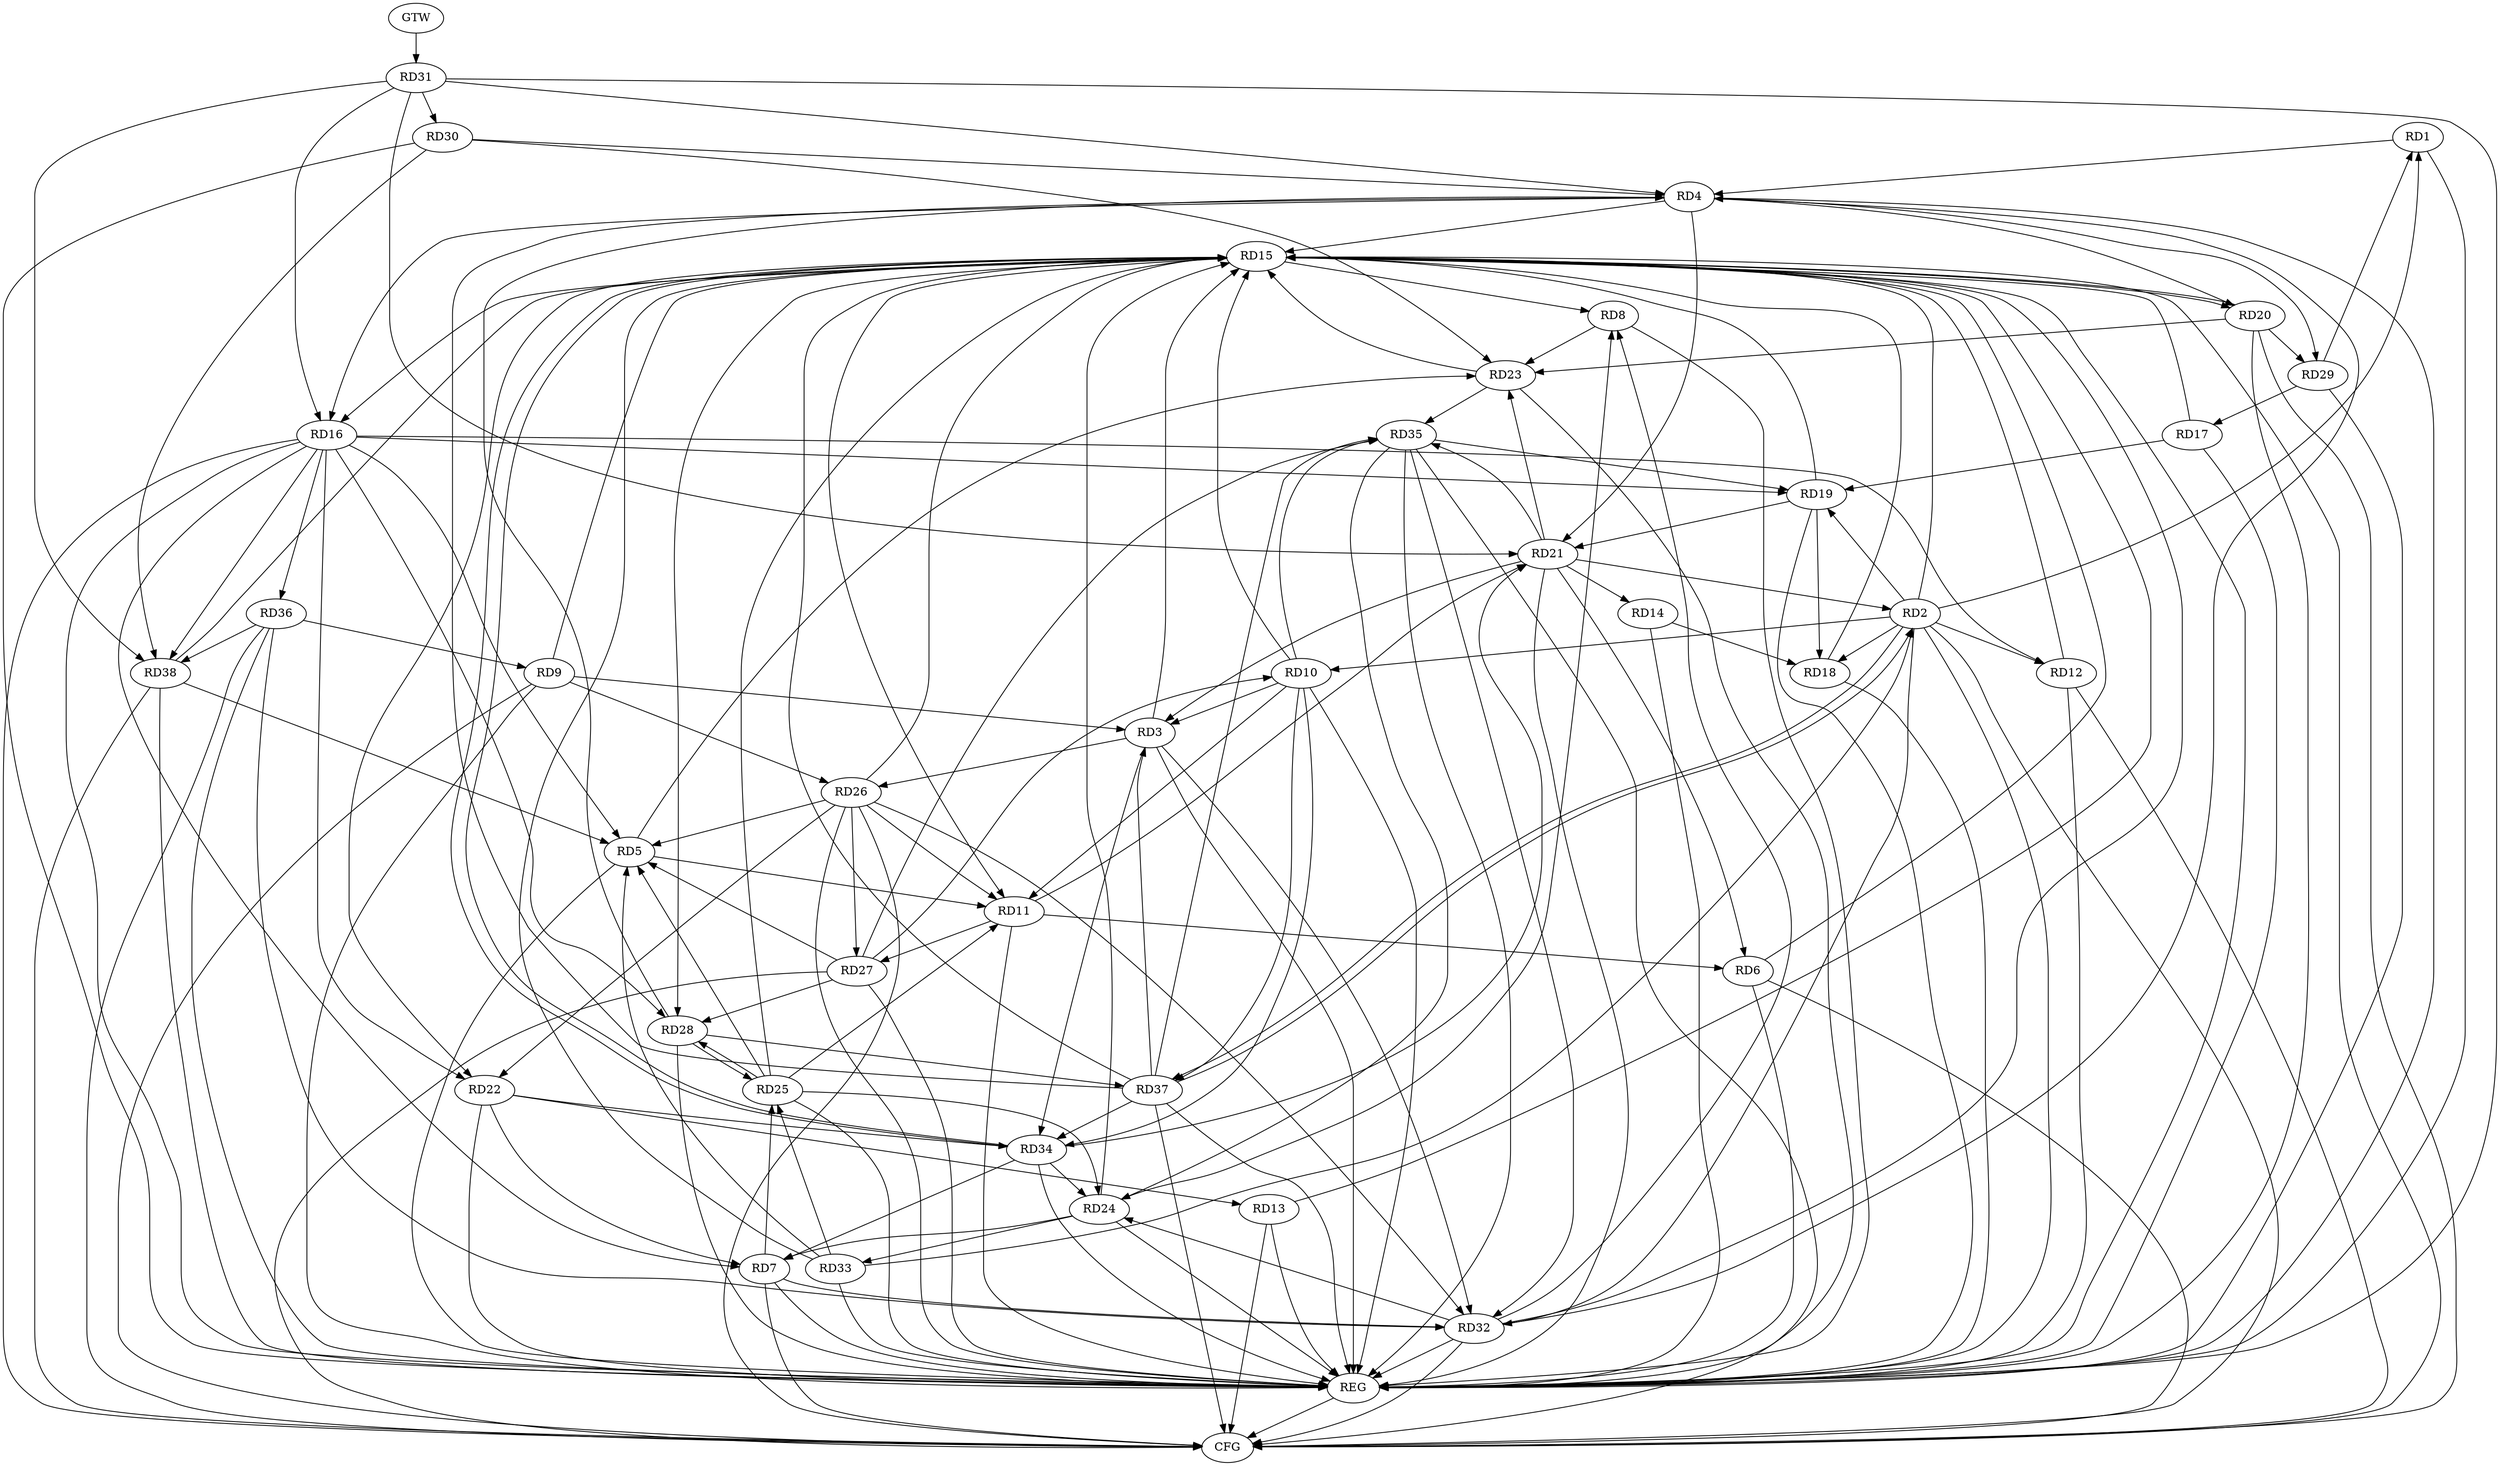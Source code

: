strict digraph G {
  RD1 [ label="RD1" ];
  RD2 [ label="RD2" ];
  RD3 [ label="RD3" ];
  RD4 [ label="RD4" ];
  RD5 [ label="RD5" ];
  RD6 [ label="RD6" ];
  RD7 [ label="RD7" ];
  RD8 [ label="RD8" ];
  RD9 [ label="RD9" ];
  RD10 [ label="RD10" ];
  RD11 [ label="RD11" ];
  RD12 [ label="RD12" ];
  RD13 [ label="RD13" ];
  RD14 [ label="RD14" ];
  RD15 [ label="RD15" ];
  RD16 [ label="RD16" ];
  RD17 [ label="RD17" ];
  RD18 [ label="RD18" ];
  RD19 [ label="RD19" ];
  RD20 [ label="RD20" ];
  RD21 [ label="RD21" ];
  RD22 [ label="RD22" ];
  RD23 [ label="RD23" ];
  RD24 [ label="RD24" ];
  RD25 [ label="RD25" ];
  RD26 [ label="RD26" ];
  RD27 [ label="RD27" ];
  RD28 [ label="RD28" ];
  RD29 [ label="RD29" ];
  RD30 [ label="RD30" ];
  RD31 [ label="RD31" ];
  RD32 [ label="RD32" ];
  RD33 [ label="RD33" ];
  RD34 [ label="RD34" ];
  RD35 [ label="RD35" ];
  RD36 [ label="RD36" ];
  RD37 [ label="RD37" ];
  RD38 [ label="RD38" ];
  GTW [ label="GTW" ];
  REG [ label="REG" ];
  CFG [ label="CFG" ];
  RD2 -> RD1;
  RD1 -> RD4;
  RD29 -> RD1;
  RD2 -> RD10;
  RD2 -> RD12;
  RD2 -> RD15;
  RD2 -> RD18;
  RD2 -> RD19;
  RD21 -> RD2;
  RD2 -> RD32;
  RD33 -> RD2;
  RD2 -> RD37;
  RD37 -> RD2;
  RD9 -> RD3;
  RD10 -> RD3;
  RD21 -> RD3;
  RD3 -> RD26;
  RD3 -> RD32;
  RD3 -> RD34;
  RD37 -> RD3;
  RD4 -> RD16;
  RD4 -> RD20;
  RD4 -> RD21;
  RD28 -> RD4;
  RD4 -> RD29;
  RD30 -> RD4;
  RD31 -> RD4;
  RD32 -> RD4;
  RD37 -> RD4;
  RD5 -> RD11;
  RD16 -> RD5;
  RD5 -> RD23;
  RD25 -> RD5;
  RD26 -> RD5;
  RD27 -> RD5;
  RD33 -> RD5;
  RD38 -> RD5;
  RD11 -> RD6;
  RD21 -> RD6;
  RD16 -> RD7;
  RD22 -> RD7;
  RD24 -> RD7;
  RD7 -> RD25;
  RD7 -> RD32;
  RD34 -> RD7;
  RD15 -> RD8;
  RD8 -> RD23;
  RD24 -> RD8;
  RD32 -> RD8;
  RD9 -> RD26;
  RD36 -> RD9;
  RD10 -> RD11;
  RD10 -> RD15;
  RD27 -> RD10;
  RD10 -> RD34;
  RD10 -> RD35;
  RD10 -> RD37;
  RD15 -> RD11;
  RD11 -> RD21;
  RD25 -> RD11;
  RD26 -> RD11;
  RD11 -> RD27;
  RD16 -> RD12;
  RD22 -> RD13;
  RD14 -> RD18;
  RD21 -> RD14;
  RD15 -> RD16;
  RD15 -> RD20;
  RD20 -> RD15;
  RD15 -> RD22;
  RD23 -> RD15;
  RD25 -> RD15;
  RD26 -> RD15;
  RD15 -> RD28;
  RD15 -> RD34;
  RD34 -> RD15;
  RD37 -> RD15;
  RD16 -> RD19;
  RD16 -> RD22;
  RD16 -> RD28;
  RD31 -> RD16;
  RD16 -> RD36;
  RD16 -> RD38;
  RD17 -> RD19;
  RD29 -> RD17;
  RD19 -> RD18;
  RD19 -> RD21;
  RD35 -> RD19;
  RD20 -> RD23;
  RD20 -> RD29;
  RD21 -> RD23;
  RD31 -> RD21;
  RD34 -> RD21;
  RD21 -> RD35;
  RD26 -> RD22;
  RD22 -> RD34;
  RD30 -> RD23;
  RD23 -> RD35;
  RD25 -> RD24;
  RD32 -> RD24;
  RD24 -> RD33;
  RD34 -> RD24;
  RD35 -> RD24;
  RD25 -> RD28;
  RD28 -> RD25;
  RD33 -> RD25;
  RD26 -> RD27;
  RD26 -> RD32;
  RD27 -> RD28;
  RD27 -> RD35;
  RD28 -> RD37;
  RD31 -> RD30;
  RD30 -> RD38;
  RD31 -> RD38;
  RD35 -> RD32;
  RD36 -> RD32;
  RD37 -> RD34;
  RD37 -> RD35;
  RD36 -> RD38;
  GTW -> RD31;
  RD1 -> REG;
  RD2 -> REG;
  RD3 -> REG;
  RD4 -> REG;
  RD5 -> REG;
  RD6 -> REG;
  RD7 -> REG;
  RD8 -> REG;
  RD9 -> REG;
  RD10 -> REG;
  RD11 -> REG;
  RD12 -> REG;
  RD13 -> REG;
  RD14 -> REG;
  RD15 -> REG;
  RD16 -> REG;
  RD17 -> REG;
  RD18 -> REG;
  RD19 -> REG;
  RD20 -> REG;
  RD21 -> REG;
  RD22 -> REG;
  RD23 -> REG;
  RD24 -> REG;
  RD25 -> REG;
  RD26 -> REG;
  RD27 -> REG;
  RD28 -> REG;
  RD29 -> REG;
  RD30 -> REG;
  RD31 -> REG;
  RD32 -> REG;
  RD33 -> REG;
  RD34 -> REG;
  RD35 -> REG;
  RD36 -> REG;
  RD37 -> REG;
  RD38 -> REG;
  RD32 -> CFG;
  RD37 -> CFG;
  RD35 -> CFG;
  RD27 -> CFG;
  RD26 -> CFG;
  RD12 -> CFG;
  RD6 -> CFG;
  RD16 -> CFG;
  RD15 -> CFG;
  RD13 -> CFG;
  RD9 -> CFG;
  RD2 -> CFG;
  RD7 -> CFG;
  RD38 -> CFG;
  RD20 -> CFG;
  RD36 -> CFG;
  REG -> CFG;
  RD12 -> RD15;
  RD9 -> RD15;
  RD17 -> RD15;
  RD4 -> RD15;
  RD18 -> RD15;
  RD33 -> RD15;
  RD24 -> RD15;
  RD19 -> RD15;
  RD6 -> RD15;
  RD3 -> RD15;
  RD32 -> RD15;
  RD13 -> RD15;
  RD38 -> RD15;
}
